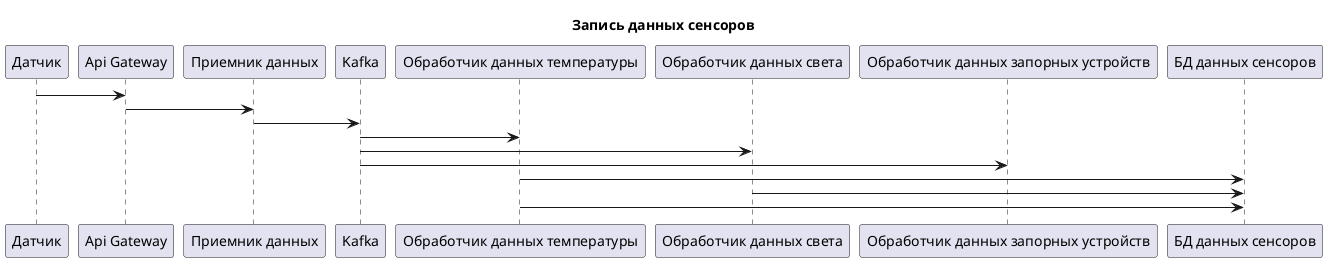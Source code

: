 @startuml

title Запись данных сенсоров

Датчик -> "Api Gateway"
"Api Gateway" -> "Приемник данных"
"Приемник данных" -> Kafka

Kafka -> "Обработчик данных температуры"
Kafka -> "Обработчик данных света"
Kafka -> "Обработчик данных запорных устройств"

"Обработчик данных температуры" -> "БД данных сенсоров"
"Обработчик данных света" -> "БД данных сенсоров"
"Обработчик данных температуры" -> "БД данных сенсоров"

@enduml